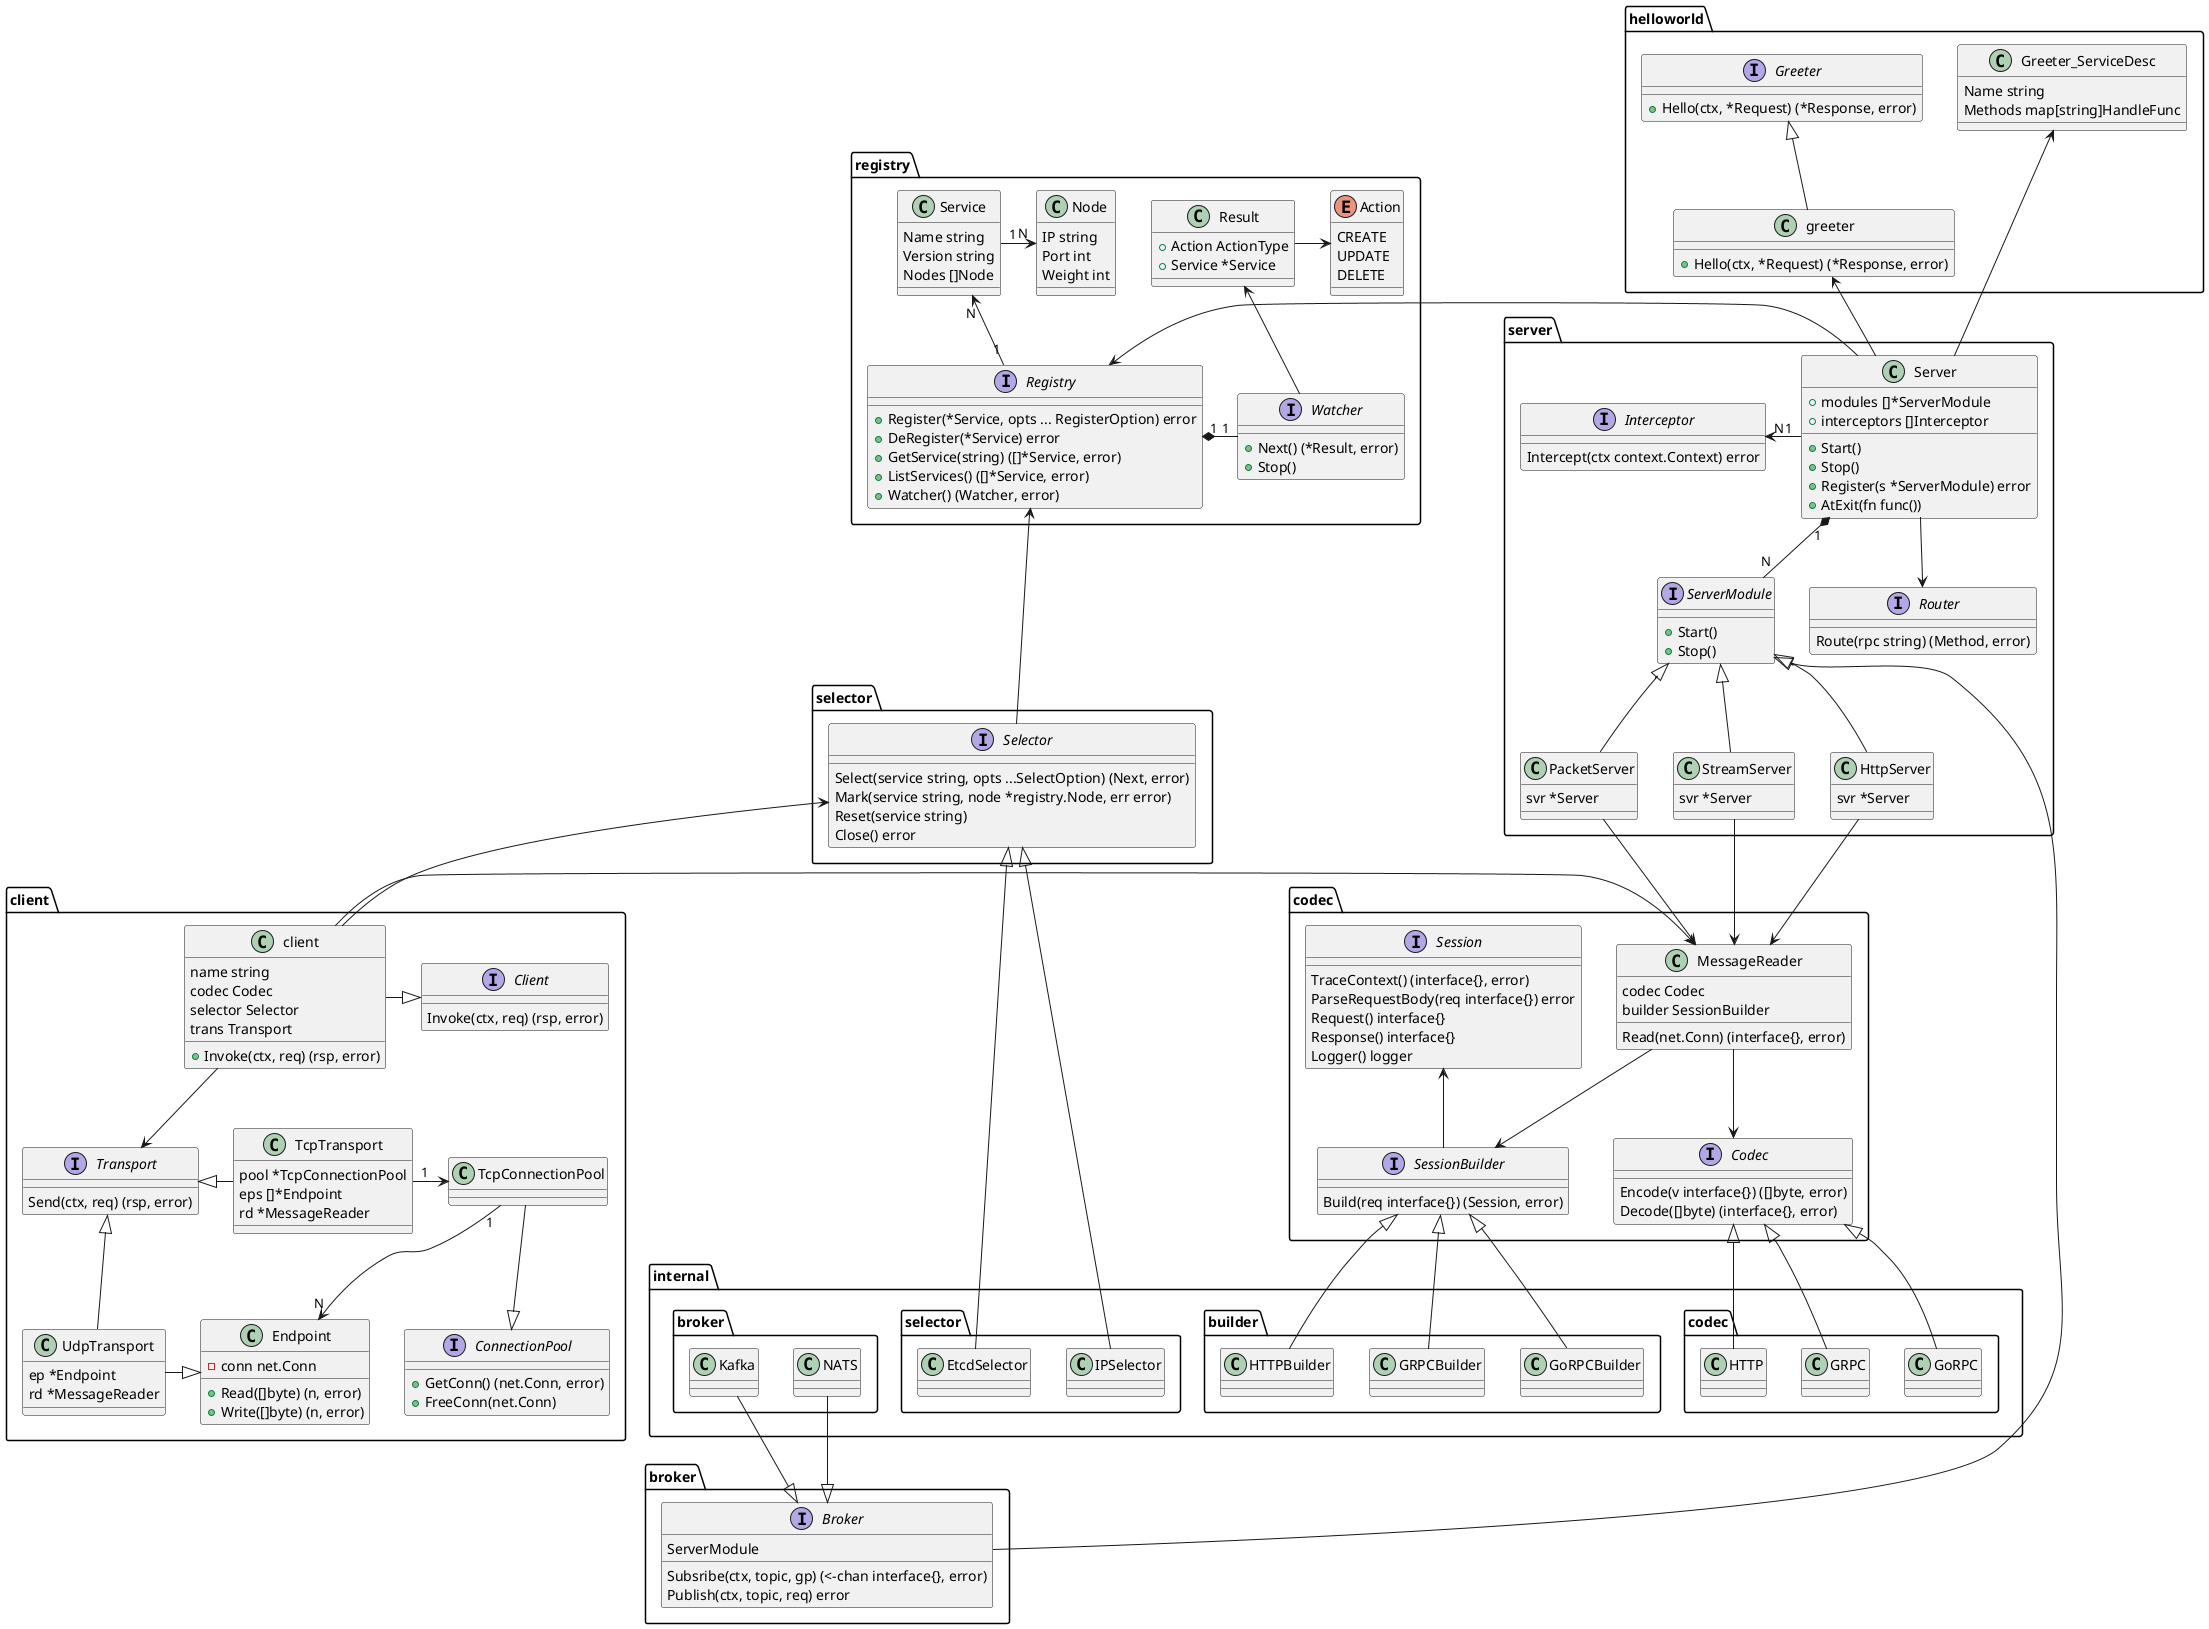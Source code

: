 @startuml

package "helloworld" {

    interface Greeter {
        +Hello(ctx, *Request) (*Response, error)
    }

    class greeter {
        +Hello(ctx, *Request) (*Response, error)
    }
    greeter -up-|> Greeter

    class Greeter_ServiceDesc {
        Name string
        Methods map[string]HandleFunc
    }
}

package "server" {

    class Server {
        +modules []*ServerModule
        +interceptors []Interceptor
        +Start()
        +Stop()
        +Register(s *ServerModule) error
        +AtExit(fn func())
    }

    interface ServerModule {
        +Start()
        +Stop()
    }
    Server "1" *-down- "N" ServerModule

    class PacketServer {
        svr *Server
    }
    PacketServer -up-|> ServerModule

    class StreamServer {
        svr *Server
    }
    StreamServer -up-|> ServerModule

    class HttpServer {
        svr *Server
    }
    HttpServer -up-|> ServerModule

    Server -up-> greeter
    Server -up-> Greeter_ServiceDesc

    interface Router {
        Route(rpc string) (Method, error)
    }
    Server -down-> Router

    interface Interceptor {
    	Intercept(ctx context.Context) error
    }
	Server "1" -left-> "N" Interceptor
}

package "codec" {

    interface Session {
        TraceContext() (interface{}, error)
        ParseRequestBody(req interface{}) error
        Request() interface{}
        Response() interface{}
        Logger() logger
    }

    interface Codec {
        Encode(v interface{}) ([]byte, error)
        Decode([]byte) (interface{}, error)
    }


    class MessageReader {
        codec Codec
        builder SessionBuilder
        Read(net.Conn) (interface{}, error)
    }

    interface SessionBuilder {
    	Build(req interface{}) (Session, error)
    }


    MessageReader -down-> Codec
    MessageReader -down-> SessionBuilder
    SessionBuilder -up-> Session

    StreamServer -down-> MessageReader
    PacketServer -down-> MessageReader
    HttpServer -down-> MessageReader
}

package "internal.codec" {
    GoRPC -up-|> Codec
    GRPC -up-|> Codec
    HTTP -up-|> Codec
}

package "internal.builder" {
    GoRPCBuilder -up-|> SessionBuilder
    GRPCBuilder -up-|> SessionBuilder
    HTTPBuilder -up-|> SessionBuilder
}


package "registry" {
    interface Registry {
        +Register(*Service, opts ... RegisterOption) error
        +DeRegister(*Service) error
        +GetService(string) ([]*Service, error)
        +ListServices() ([]*Service, error)
        +Watcher() (Watcher, error)
    }
    Registry "1" *-right- "1" Watcher
    Registry "1" -up-> "N" Service
    Server -left-> Registry

    interface Watcher {
        +Next() (*Result, error)
        +Stop()
    }
    Watcher -up-> Result

    class Result {
        +Action ActionType
        +Service *Service
    }
    enum Action {
        CREATE
        UPDATE
        DELETE
    }
    Result -right-> Action

    class Service {
    	Name string
    	Version string
    	Nodes []Node
    }
    Service "1" -right-> "N" Node

    class Node {
    	IP string
    	Port int
    	Weight int
    }
}

package "selector" {
	interface Selector {
		Select(service string, opts ...SelectOption) (Next, error)
	    Mark(service string, node *registry.Node, err error)
     	Reset(service string)
    	Close() error
    }
    Selector -up-> Registry
}

package "internal.selector" {
    IPSelector --|> Selector
    EtcdSelector -left-|> Selector
}

package "client" {

    interface Client {
        Invoke(ctx, req) (rsp, error)
    }

    interface Transport {
        Send(ctx, req) (rsp, error)
    }
    class TcpTransport {
        pool *TcpConnectionPool
        eps []*Endpoint
        rd *MessageReader
    }
    TcpTransport -left-|> Transport
    TcpTransport "1" -right-> "TcpConnectionPool"

    class UdpTransport {
        ep *Endpoint
        rd *MessageReader
    }
    UdpTransport -up-|> Transport
    UdpTransport -right-|> Endpoint

    interface ConnectionPool {
        +GetConn() (net.Conn, error)
        +FreeConn(net.Conn)
    }
    TcpConnectionPool --|> ConnectionPool
    TcpConnectionPool "1" --> "N" Endpoint

    class Endpoint {
        -conn net.Conn
        +Read([]byte) (n, error)
        +Write([]byte) (n, error)
    }

    class client {
        name string
        codec Codec
        selector Selector
        trans Transport
        +Invoke(ctx, req) (rsp, error)
    }

    client -right-|> Client
    client -right-> MessageReader
    client -down-> Transport
    client -up-> Selector
}

package "broker" {
    interface Broker {
        ServerModule
        Subsribe(ctx, topic, gp) (<-chan interface{}, error)
        Publish(ctx, topic, req) error
    }
    Broker --|> ServerModule
}

package "internal.broker" {
    NATS --|> Broker
    Kafka --|> Broker
}

@enduml